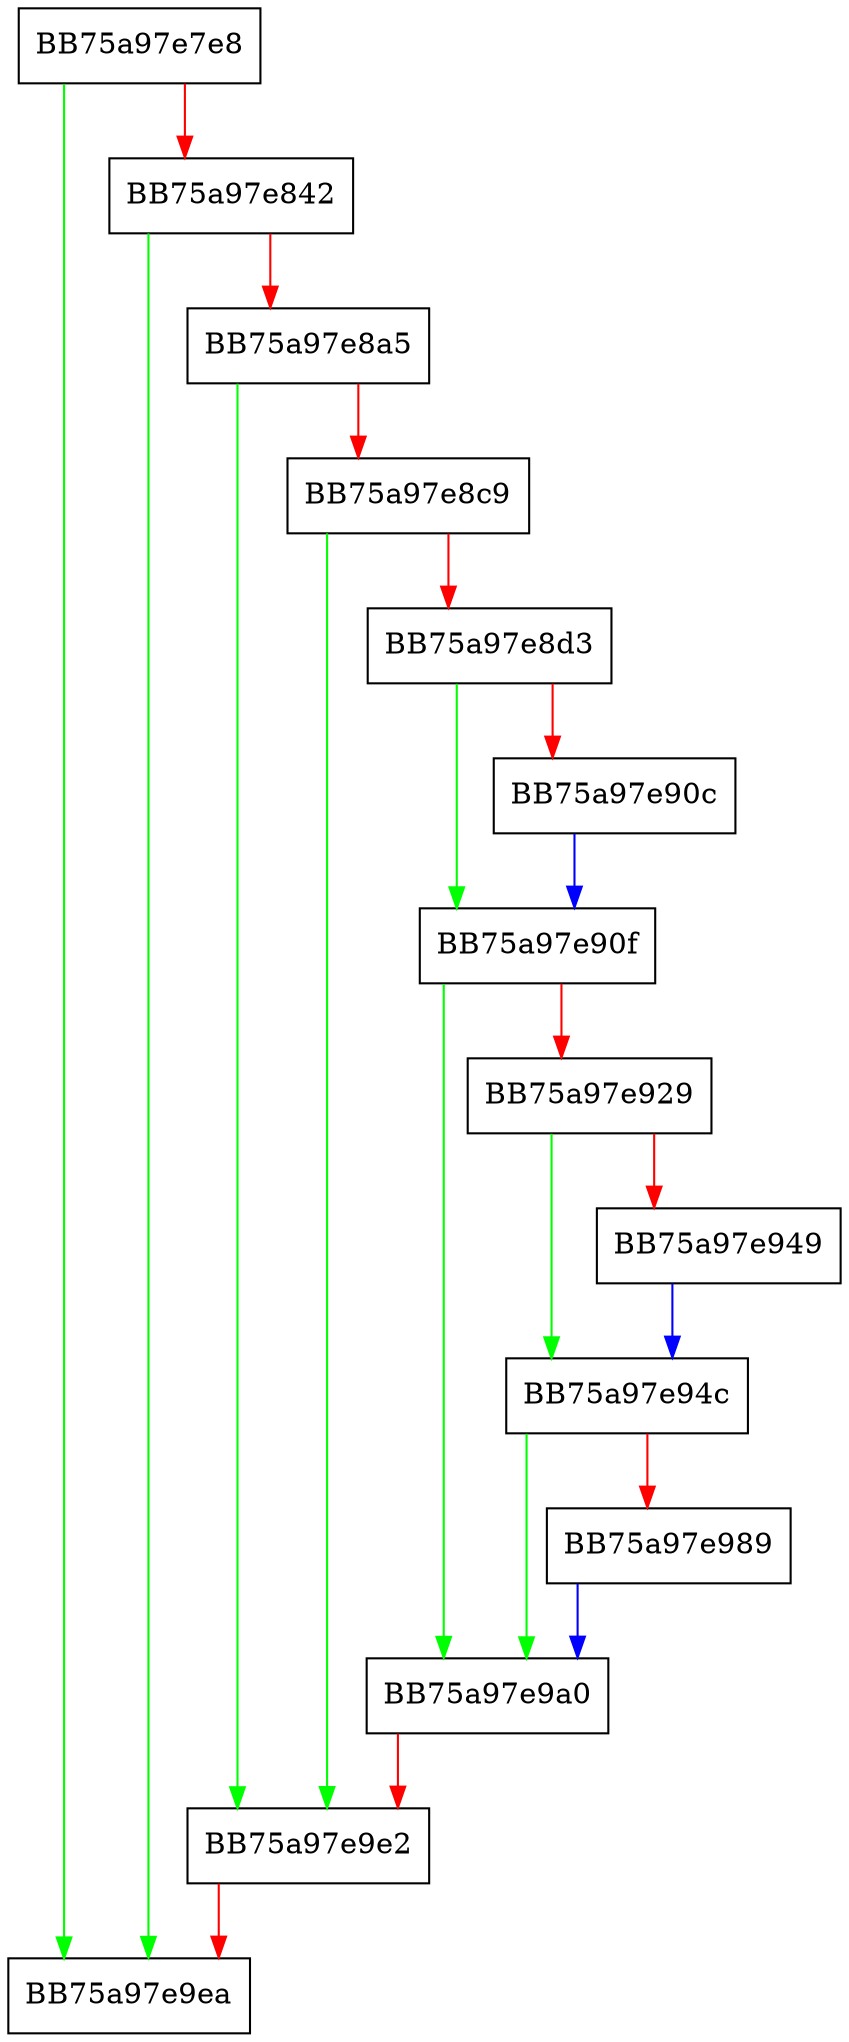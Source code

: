 digraph _make_processed_pid_event {
  node [shape="box"];
  graph [splines=ortho];
  BB75a97e7e8 -> BB75a97e9ea [color="green"];
  BB75a97e7e8 -> BB75a97e842 [color="red"];
  BB75a97e842 -> BB75a97e9ea [color="green"];
  BB75a97e842 -> BB75a97e8a5 [color="red"];
  BB75a97e8a5 -> BB75a97e9e2 [color="green"];
  BB75a97e8a5 -> BB75a97e8c9 [color="red"];
  BB75a97e8c9 -> BB75a97e9e2 [color="green"];
  BB75a97e8c9 -> BB75a97e8d3 [color="red"];
  BB75a97e8d3 -> BB75a97e90f [color="green"];
  BB75a97e8d3 -> BB75a97e90c [color="red"];
  BB75a97e90c -> BB75a97e90f [color="blue"];
  BB75a97e90f -> BB75a97e9a0 [color="green"];
  BB75a97e90f -> BB75a97e929 [color="red"];
  BB75a97e929 -> BB75a97e94c [color="green"];
  BB75a97e929 -> BB75a97e949 [color="red"];
  BB75a97e949 -> BB75a97e94c [color="blue"];
  BB75a97e94c -> BB75a97e9a0 [color="green"];
  BB75a97e94c -> BB75a97e989 [color="red"];
  BB75a97e989 -> BB75a97e9a0 [color="blue"];
  BB75a97e9a0 -> BB75a97e9e2 [color="red"];
  BB75a97e9e2 -> BB75a97e9ea [color="red"];
}